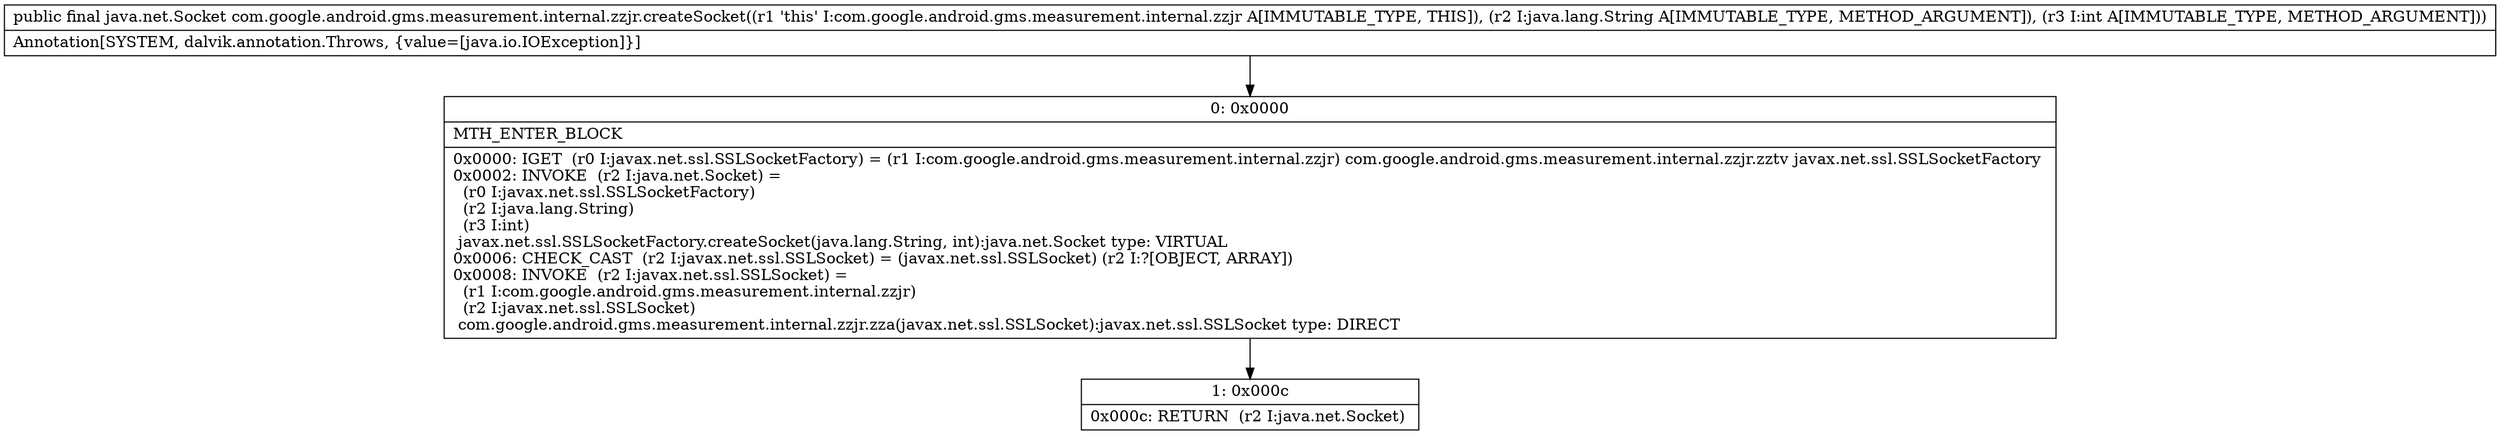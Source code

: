 digraph "CFG forcom.google.android.gms.measurement.internal.zzjr.createSocket(Ljava\/lang\/String;I)Ljava\/net\/Socket;" {
Node_0 [shape=record,label="{0\:\ 0x0000|MTH_ENTER_BLOCK\l|0x0000: IGET  (r0 I:javax.net.ssl.SSLSocketFactory) = (r1 I:com.google.android.gms.measurement.internal.zzjr) com.google.android.gms.measurement.internal.zzjr.zztv javax.net.ssl.SSLSocketFactory \l0x0002: INVOKE  (r2 I:java.net.Socket) = \l  (r0 I:javax.net.ssl.SSLSocketFactory)\l  (r2 I:java.lang.String)\l  (r3 I:int)\l javax.net.ssl.SSLSocketFactory.createSocket(java.lang.String, int):java.net.Socket type: VIRTUAL \l0x0006: CHECK_CAST  (r2 I:javax.net.ssl.SSLSocket) = (javax.net.ssl.SSLSocket) (r2 I:?[OBJECT, ARRAY]) \l0x0008: INVOKE  (r2 I:javax.net.ssl.SSLSocket) = \l  (r1 I:com.google.android.gms.measurement.internal.zzjr)\l  (r2 I:javax.net.ssl.SSLSocket)\l com.google.android.gms.measurement.internal.zzjr.zza(javax.net.ssl.SSLSocket):javax.net.ssl.SSLSocket type: DIRECT \l}"];
Node_1 [shape=record,label="{1\:\ 0x000c|0x000c: RETURN  (r2 I:java.net.Socket) \l}"];
MethodNode[shape=record,label="{public final java.net.Socket com.google.android.gms.measurement.internal.zzjr.createSocket((r1 'this' I:com.google.android.gms.measurement.internal.zzjr A[IMMUTABLE_TYPE, THIS]), (r2 I:java.lang.String A[IMMUTABLE_TYPE, METHOD_ARGUMENT]), (r3 I:int A[IMMUTABLE_TYPE, METHOD_ARGUMENT]))  | Annotation[SYSTEM, dalvik.annotation.Throws, \{value=[java.io.IOException]\}]\l}"];
MethodNode -> Node_0;
Node_0 -> Node_1;
}

